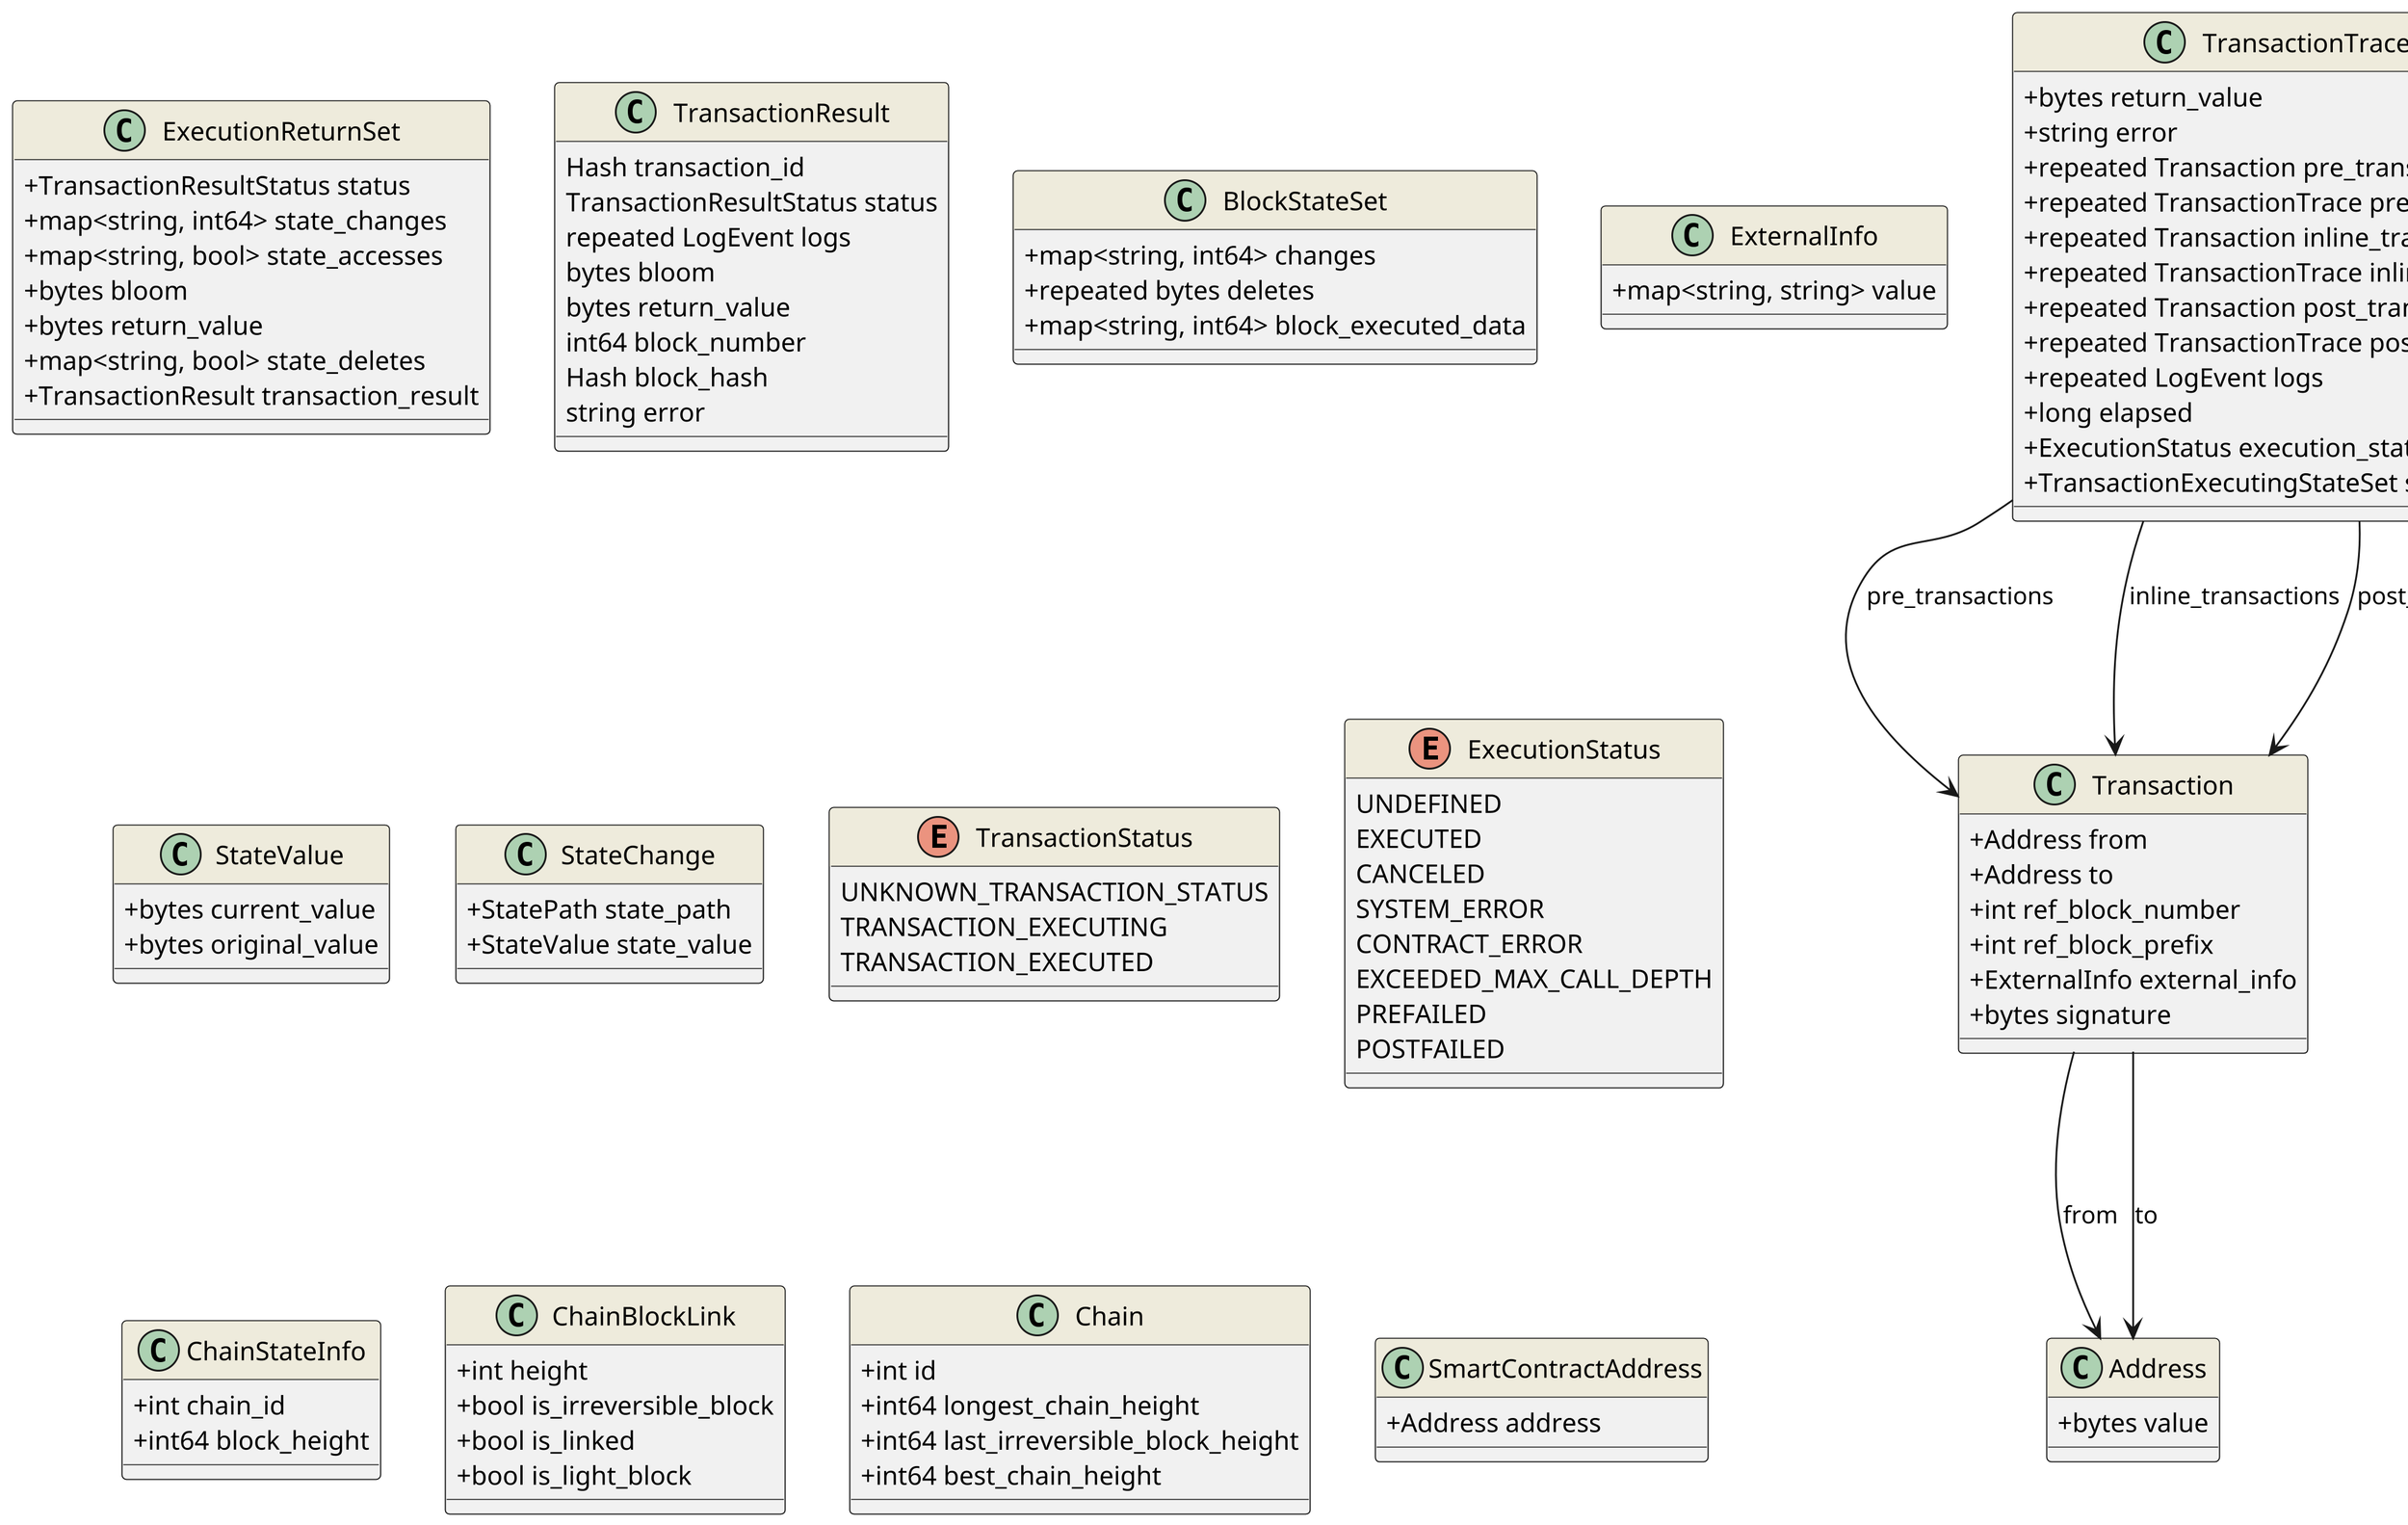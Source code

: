 @startuml
skinparam dpi 300
skinparam paperSize A4
skinparam classAttributeIconSize 0
skinparam classHeaderBackgroundColor #EEEBDC


class Transaction {
    +Address from
    +Address to
    +int ref_block_number
    +int ref_block_prefix
    +ExternalInfo external_info
    +bytes signature
}

class TransactionTrace {
    +bytes return_value
    +string error
    +repeated Transaction pre_transactions
    +repeated TransactionTrace pre_traces
    +repeated Transaction inline_transactions
    +repeated TransactionTrace inline_traces
    +repeated Transaction post_transactions
    +repeated TransactionTrace post_traces
    +repeated LogEvent logs
    +long elapsed
    +ExecutionStatus execution_status
    +TransactionExecutingStateSet state_set
}

class ExecutionReturnSet {
    +TransactionResultStatus status
    +map<string, int64> state_changes
    +map<string, bool> state_accesses
    +bytes bloom
    +bytes return_value
    +map<string, bool> state_deletes
    +TransactionResult transaction_result
}

class TransactionResult {
    Hash transaction_id 
    TransactionResultStatus status
    repeated LogEvent logs
    bytes bloom 
    bytes return_value
    int64 block_number
    Hash block_hash
    string error
}

class BlockHeader {
    +int version
    +int chain_id
    +bytes previous_block_hash
    +bytes merkle_tree_root_of_transactions
    +bytes merkle_tree_root_of_world_state
    +bytes bloom
    +map<string, int64> extra_data
    +google.protobuf.Timestamp time
    +bytes merkle_tree_root_of_transaction_status
    +bytes signer_pubkey
    +bytes signature
}

class BlockBody {
    +repeated bytes transaction_ids
}

class Block {
    +BlockHeader header
    +BlockBody body
}


class BlockStateSet {
    +map<string, int64> changes
    +repeated bytes deletes
    +map<string, int64> block_executed_data
}



class Address {
    +bytes value
}

class ExternalInfo {
    +map<string, string> value
}

class StateValue {
    +bytes current_value
    +bytes original_value
}

class StateChange {
    +StatePath state_path
    +StateValue state_value
}

enum TransactionStatus {
    UNKNOWN_TRANSACTION_STATUS
    TRANSACTION_EXECUTING
    TRANSACTION_EXECUTED
}

enum ExecutionStatus {
    UNDEFINED
    EXECUTED
    CANCELED
    SYSTEM_ERROR
    CONTRACT_ERROR
    EXCEEDED_MAX_CALL_DEPTH
    PREFAILED
    POSTFAILED
}

class LogEvent {
    +Address address
    +string name
    +repeated bytes indexed
    +bytes non_indexed
}

class ChainStateInfo {
    +int chain_id
    +int64 block_height
}

class ChainBlockLink {
    +int height
    +bool is_irreversible_block
    +bool is_linked
    +bool is_light_block
}

class Chain {
    +int id
    +int64 longest_chain_height
    +int64 last_irreversible_block_height
    +int64 best_chain_height
}

class BlockIndex {
    +bytes block_hash
    +int64 block_height
}

class TransactionBlockIndex {
    +int64 block_height
    +repeated BlockIndex previous_execution_block_index_list
}

class SmartContractAddress {
    +Address address
}

' Relationships
Transaction --> Address : from
Transaction --> Address : to
TransactionTrace --> Transaction : pre_transactions
TransactionTrace --> Transaction : inline_transactions
TransactionTrace --> Transaction : post_transactions
TransactionTrace --> LogEvent : logs
Block --> BlockHeader : header
Block --> BlockBody : body
TransactionBlockIndex --> BlockIndex : previous_execution_block_index_list

@enduml